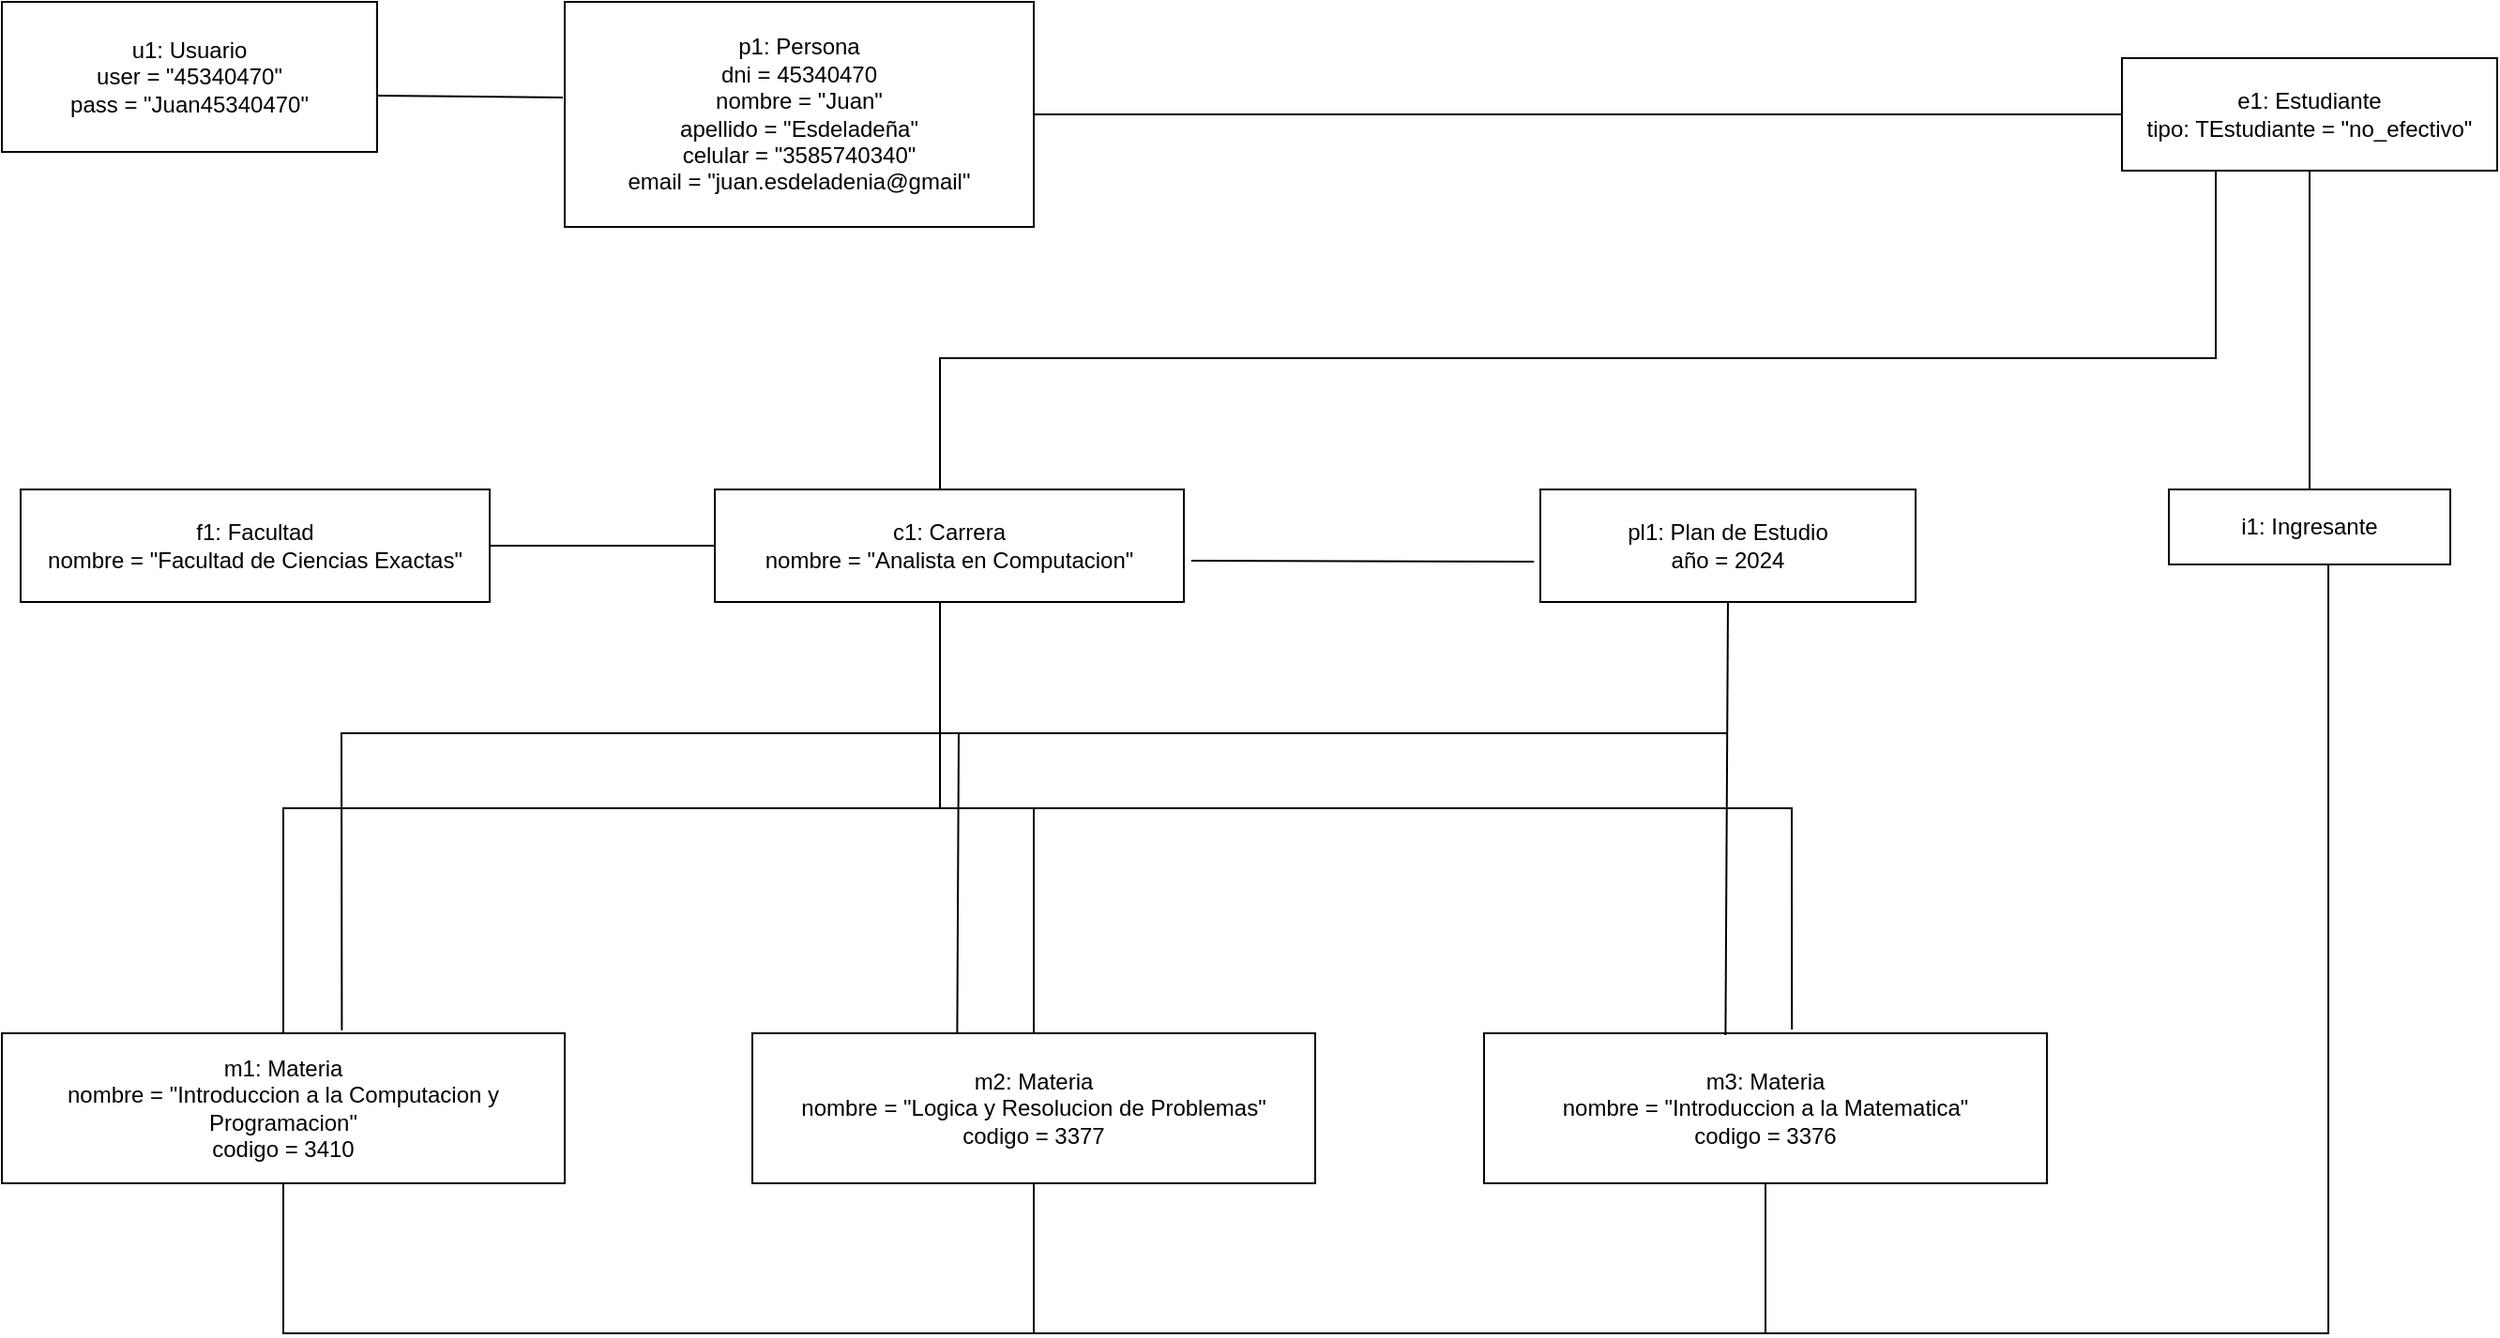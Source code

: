 <mxfile version="28.0.6">
  <diagram name="Diagrama de Objeto" id="objectDiagram1">
    <mxGraphModel dx="947" dy="1338" grid="1" gridSize="10" guides="1" tooltips="1" connect="1" arrows="1" fold="1" page="1" pageScale="1" pageWidth="827" pageHeight="1169" math="0" shadow="0">
      <root>
        <mxCell id="0" />
        <mxCell id="1" parent="0" />
        <mxCell id="p1" value="p1: Persona&#xa;dni = 45340470&#xa;nombre = &quot;Juan&quot;&#xa;apellido = &quot;Esdeladeña&quot;&#xa;celular = &quot;3585740340&quot;&#xa;email = &quot;juan.esdeladenia@gmail&quot;" style="shape=rectangle;whiteSpace=wrap;html=1;" parent="1" vertex="1">
          <mxGeometry x="400" y="50" width="250" height="120" as="geometry" />
        </mxCell>
        <mxCell id="u1" value="u1: Usuario&#xa;user = &quot;45340470&quot;&#xa;pass = &quot;Juan45340470&quot;" style="shape=rectangle;whiteSpace=wrap;html=1;" parent="1" vertex="1">
          <mxGeometry x="100" y="50" width="200" height="80" as="geometry" />
        </mxCell>
        <mxCell id="e1" value="e1: Estudiante&#xa;tipo: TEstudiante = &quot;no_efectivo&quot;" style="shape=rectangle;whiteSpace=wrap;html=1;" parent="1" vertex="1">
          <mxGeometry x="1230" y="80" width="200" height="60" as="geometry" />
        </mxCell>
        <mxCell id="i1" value="i1: Ingresante" style="shape=rectangle;whiteSpace=wrap;html=1;" parent="1" vertex="1">
          <mxGeometry x="1255" y="310" width="150" height="40" as="geometry" />
        </mxCell>
        <mxCell id="f1" value="f1: Facultad&#xa;nombre = &quot;Facultad de Ciencias Exactas&quot;" style="shape=rectangle;whiteSpace=wrap;html=1;" parent="1" vertex="1">
          <mxGeometry x="110" y="310" width="250" height="60" as="geometry" />
        </mxCell>
        <mxCell id="c1" value="c1: Carrera&#xa;nombre = &quot;Analista en Computacion&quot;" style="shape=rectangle;whiteSpace=wrap;html=1;" parent="1" vertex="1">
          <mxGeometry x="480" y="310" width="250" height="60" as="geometry" />
        </mxCell>
        <mxCell id="edge_c1_f1" style="edgeStyle=orthogonalEdgeStyle;endArrow=none;html=1;" parent="1" source="c1" target="f1" edge="1">
          <mxGeometry relative="1" as="geometry" />
        </mxCell>
        <mxCell id="pl1" value="pl1: Plan de Estudio&#xa;año = 2024" style="shape=rectangle;whiteSpace=wrap;html=1;" parent="1" vertex="1">
          <mxGeometry x="920" y="310" width="200" height="60" as="geometry" />
        </mxCell>
        <mxCell id="m1" value="m1: Materia&#xa;nombre = &quot;Introduccion a la Computacion y Programacion&quot;&#xa;codigo = 3410" style="shape=rectangle;whiteSpace=wrap;html=1;" parent="1" vertex="1">
          <mxGeometry x="100" y="600" width="300" height="80" as="geometry" />
        </mxCell>
        <mxCell id="m2" value="m2: Materia&#xa;nombre = &quot;Logica y Resolucion de Problemas&quot;&#xa;codigo = 3377" style="shape=rectangle;whiteSpace=wrap;html=1;" parent="1" vertex="1">
          <mxGeometry x="500" y="600" width="300" height="80" as="geometry" />
        </mxCell>
        <mxCell id="m3" value="m3: Materia&#xa;nombre = &quot;Introduccion a la Matematica&quot;&#xa;codigo = 3376" style="shape=rectangle;whiteSpace=wrap;html=1;" parent="1" vertex="1">
          <mxGeometry x="890" y="600" width="300" height="80" as="geometry" />
        </mxCell>
        <mxCell id="XUEC67fFINAnCRldMkw4-1" value="" style="endArrow=none;html=1;rounded=0;entryX=-0.004;entryY=0.425;entryDx=0;entryDy=0;entryPerimeter=0;" edge="1" parent="1" target="p1">
          <mxGeometry width="50" height="50" relative="1" as="geometry">
            <mxPoint x="300" y="100" as="sourcePoint" />
            <mxPoint x="350" y="50" as="targetPoint" />
          </mxGeometry>
        </mxCell>
        <mxCell id="XUEC67fFINAnCRldMkw4-2" value="" style="endArrow=none;html=1;rounded=0;exitX=1;exitY=0.5;exitDx=0;exitDy=0;entryX=0;entryY=0.5;entryDx=0;entryDy=0;" edge="1" parent="1" source="p1" target="e1">
          <mxGeometry width="50" height="50" relative="1" as="geometry">
            <mxPoint x="1010" y="150" as="sourcePoint" />
            <mxPoint x="1060" y="100" as="targetPoint" />
          </mxGeometry>
        </mxCell>
        <mxCell id="XUEC67fFINAnCRldMkw4-3" value="" style="endArrow=none;html=1;rounded=0;exitX=0.5;exitY=0;exitDx=0;exitDy=0;entryX=0.5;entryY=1;entryDx=0;entryDy=0;" edge="1" parent="1" source="i1" target="e1">
          <mxGeometry width="50" height="50" relative="1" as="geometry">
            <mxPoint x="1330" y="270" as="sourcePoint" />
            <mxPoint x="1330" y="180" as="targetPoint" />
          </mxGeometry>
        </mxCell>
        <mxCell id="XUEC67fFINAnCRldMkw4-4" value="" style="endArrow=none;html=1;rounded=0;entryX=-0.017;entryY=0.641;entryDx=0;entryDy=0;entryPerimeter=0;exitX=1.016;exitY=0.633;exitDx=0;exitDy=0;exitPerimeter=0;" edge="1" parent="1" source="c1" target="pl1">
          <mxGeometry width="50" height="50" relative="1" as="geometry">
            <mxPoint x="730" y="350" as="sourcePoint" />
            <mxPoint x="780" y="300" as="targetPoint" />
          </mxGeometry>
        </mxCell>
        <mxCell id="XUEC67fFINAnCRldMkw4-5" value="" style="endArrow=none;html=1;rounded=0;entryX=0.25;entryY=1;entryDx=0;entryDy=0;" edge="1" parent="1" target="e1">
          <mxGeometry width="50" height="50" relative="1" as="geometry">
            <mxPoint x="600" y="310" as="sourcePoint" />
            <mxPoint x="650" y="260" as="targetPoint" />
            <Array as="points">
              <mxPoint x="600" y="240" />
              <mxPoint x="1280" y="240" />
            </Array>
          </mxGeometry>
        </mxCell>
        <mxCell id="XUEC67fFINAnCRldMkw4-6" value="" style="endArrow=none;html=1;rounded=0;exitX=0.5;exitY=0;exitDx=0;exitDy=0;" edge="1" parent="1" source="m1">
          <mxGeometry width="50" height="50" relative="1" as="geometry">
            <mxPoint x="550" y="420" as="sourcePoint" />
            <mxPoint x="600" y="370" as="targetPoint" />
            <Array as="points">
              <mxPoint x="250" y="480" />
              <mxPoint x="600" y="480" />
            </Array>
          </mxGeometry>
        </mxCell>
        <mxCell id="XUEC67fFINAnCRldMkw4-7" value="" style="endArrow=none;html=1;rounded=0;exitX=0.5;exitY=0;exitDx=0;exitDy=0;" edge="1" parent="1" source="m2">
          <mxGeometry width="50" height="50" relative="1" as="geometry">
            <mxPoint x="550" y="530" as="sourcePoint" />
            <mxPoint x="600" y="480" as="targetPoint" />
            <Array as="points">
              <mxPoint x="650" y="480" />
            </Array>
          </mxGeometry>
        </mxCell>
        <mxCell id="XUEC67fFINAnCRldMkw4-8" value="" style="endArrow=none;html=1;rounded=0;entryX=0.547;entryY=-0.025;entryDx=0;entryDy=0;entryPerimeter=0;" edge="1" parent="1" target="m3">
          <mxGeometry width="50" height="50" relative="1" as="geometry">
            <mxPoint x="650" y="480" as="sourcePoint" />
            <mxPoint x="700" y="430" as="targetPoint" />
            <Array as="points">
              <mxPoint x="1054" y="480" />
            </Array>
          </mxGeometry>
        </mxCell>
        <mxCell id="XUEC67fFINAnCRldMkw4-9" value="" style="endArrow=none;html=1;rounded=0;exitX=0.429;exitY=0.013;exitDx=0;exitDy=0;exitPerimeter=0;" edge="1" parent="1" source="m3">
          <mxGeometry width="50" height="50" relative="1" as="geometry">
            <mxPoint x="1020" y="590" as="sourcePoint" />
            <mxPoint x="1020" y="370" as="targetPoint" />
          </mxGeometry>
        </mxCell>
        <mxCell id="XUEC67fFINAnCRldMkw4-10" value="" style="endArrow=none;html=1;rounded=0;exitX=0.364;exitY=-0.004;exitDx=0;exitDy=0;exitPerimeter=0;" edge="1" parent="1" source="m2">
          <mxGeometry width="50" height="50" relative="1" as="geometry">
            <mxPoint x="970" y="490" as="sourcePoint" />
            <mxPoint x="1020" y="440" as="targetPoint" />
            <Array as="points">
              <mxPoint x="610" y="440" />
            </Array>
          </mxGeometry>
        </mxCell>
        <mxCell id="XUEC67fFINAnCRldMkw4-11" value="" style="endArrow=none;html=1;rounded=0;exitX=0.604;exitY=-0.021;exitDx=0;exitDy=0;exitPerimeter=0;" edge="1" parent="1" source="m1">
          <mxGeometry width="50" height="50" relative="1" as="geometry">
            <mxPoint x="560" y="490" as="sourcePoint" />
            <mxPoint x="610" y="440" as="targetPoint" />
            <Array as="points">
              <mxPoint x="281" y="440" />
            </Array>
          </mxGeometry>
        </mxCell>
        <mxCell id="XUEC67fFINAnCRldMkw4-12" value="" style="endArrow=none;html=1;rounded=0;exitX=0.5;exitY=1;exitDx=0;exitDy=0;" edge="1" parent="1" source="m3">
          <mxGeometry width="50" height="50" relative="1" as="geometry">
            <mxPoint x="1290" y="400" as="sourcePoint" />
            <mxPoint x="1340" y="350" as="targetPoint" />
            <Array as="points">
              <mxPoint x="1040" y="760" />
              <mxPoint x="1340" y="760" />
            </Array>
          </mxGeometry>
        </mxCell>
        <mxCell id="XUEC67fFINAnCRldMkw4-13" value="" style="endArrow=none;html=1;rounded=0;exitX=0.5;exitY=1;exitDx=0;exitDy=0;" edge="1" parent="1" source="m2">
          <mxGeometry width="50" height="50" relative="1" as="geometry">
            <mxPoint x="990" y="810" as="sourcePoint" />
            <mxPoint x="1040" y="760" as="targetPoint" />
            <Array as="points">
              <mxPoint x="650" y="760" />
            </Array>
          </mxGeometry>
        </mxCell>
        <mxCell id="XUEC67fFINAnCRldMkw4-14" value="" style="endArrow=none;html=1;rounded=0;exitX=0.5;exitY=1;exitDx=0;exitDy=0;" edge="1" parent="1" source="m1">
          <mxGeometry width="50" height="50" relative="1" as="geometry">
            <mxPoint x="600" y="810" as="sourcePoint" />
            <mxPoint x="650" y="760" as="targetPoint" />
            <Array as="points">
              <mxPoint x="250" y="760" />
            </Array>
          </mxGeometry>
        </mxCell>
      </root>
    </mxGraphModel>
  </diagram>
</mxfile>
